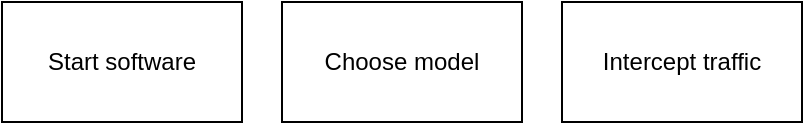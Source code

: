 <mxfile version="24.2.7" type="device">
  <diagram name="Page-1" id="oqMB7HVPfkA5Y1W3gkMV">
    <mxGraphModel dx="1884" dy="493" grid="1" gridSize="10" guides="1" tooltips="1" connect="1" arrows="1" fold="1" page="1" pageScale="1" pageWidth="850" pageHeight="1100" math="0" shadow="0">
      <root>
        <mxCell id="0" />
        <mxCell id="1" parent="0" />
        <mxCell id="fEfEpyKke3RulK7lmBRS-1" value="Start software" style="rounded=0;whiteSpace=wrap;html=1;" vertex="1" parent="1">
          <mxGeometry x="-20" y="220" width="120" height="60" as="geometry" />
        </mxCell>
        <mxCell id="fEfEpyKke3RulK7lmBRS-2" value="Intercept traffic" style="rounded=0;whiteSpace=wrap;html=1;" vertex="1" parent="1">
          <mxGeometry x="260" y="220" width="120" height="60" as="geometry" />
        </mxCell>
        <mxCell id="fEfEpyKke3RulK7lmBRS-3" value="Choose model" style="rounded=0;whiteSpace=wrap;html=1;" vertex="1" parent="1">
          <mxGeometry x="120" y="220" width="120" height="60" as="geometry" />
        </mxCell>
      </root>
    </mxGraphModel>
  </diagram>
</mxfile>
